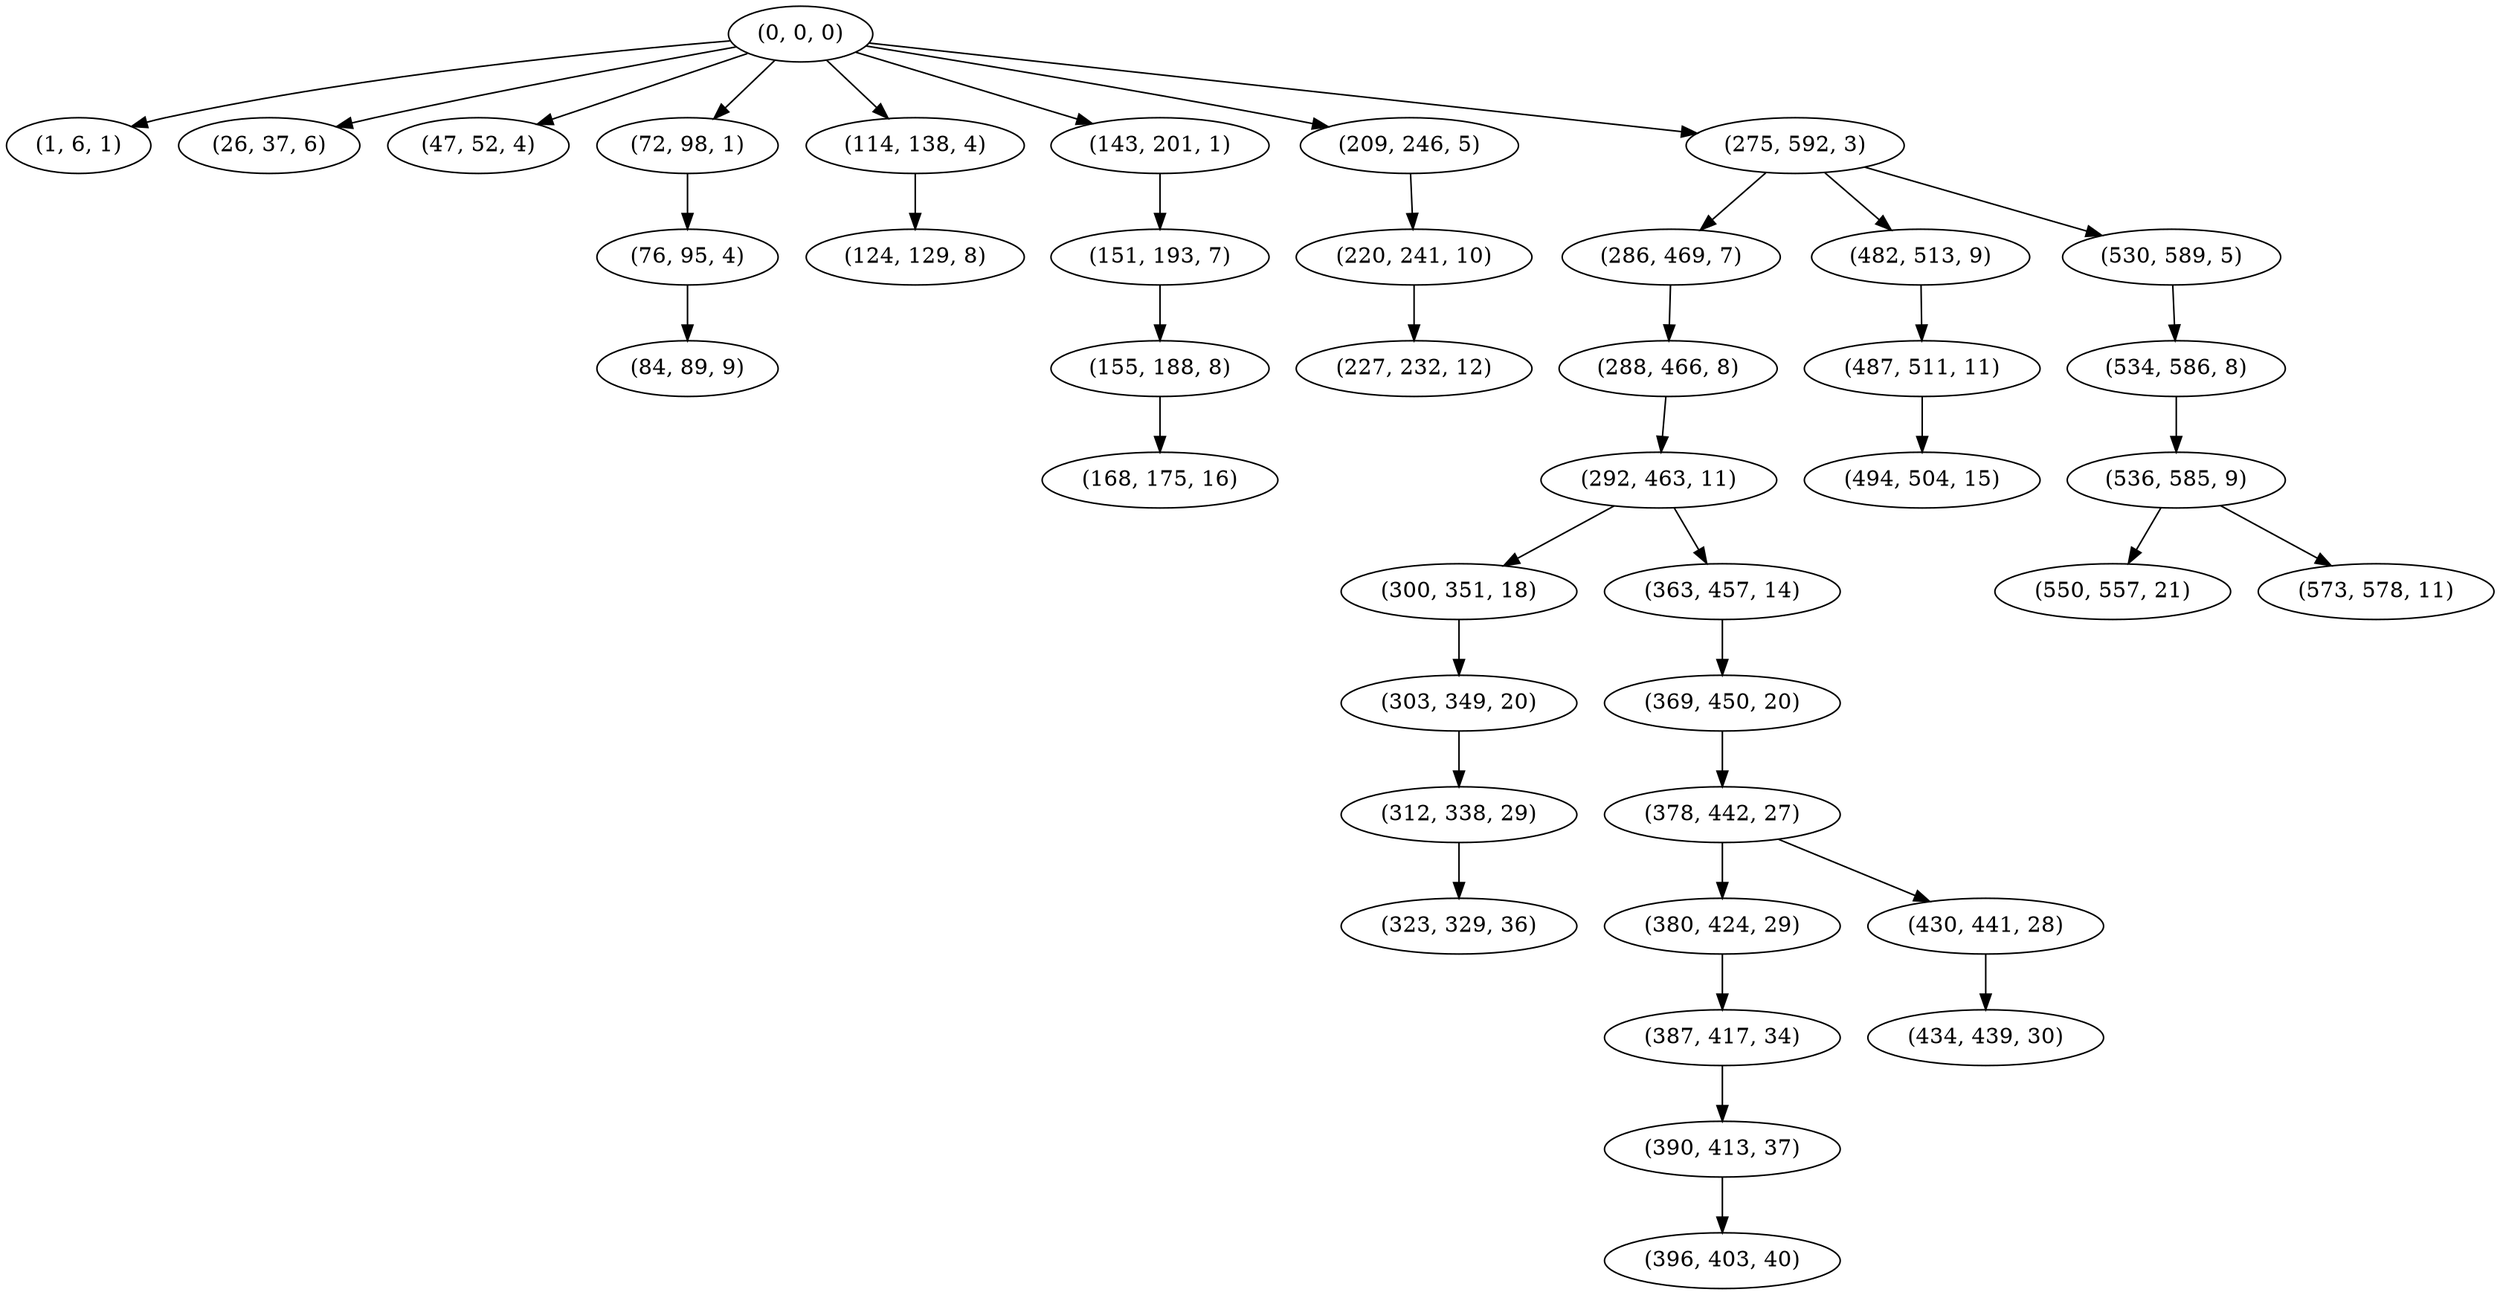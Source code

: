 digraph tree {
    "(0, 0, 0)";
    "(1, 6, 1)";
    "(26, 37, 6)";
    "(47, 52, 4)";
    "(72, 98, 1)";
    "(76, 95, 4)";
    "(84, 89, 9)";
    "(114, 138, 4)";
    "(124, 129, 8)";
    "(143, 201, 1)";
    "(151, 193, 7)";
    "(155, 188, 8)";
    "(168, 175, 16)";
    "(209, 246, 5)";
    "(220, 241, 10)";
    "(227, 232, 12)";
    "(275, 592, 3)";
    "(286, 469, 7)";
    "(288, 466, 8)";
    "(292, 463, 11)";
    "(300, 351, 18)";
    "(303, 349, 20)";
    "(312, 338, 29)";
    "(323, 329, 36)";
    "(363, 457, 14)";
    "(369, 450, 20)";
    "(378, 442, 27)";
    "(380, 424, 29)";
    "(387, 417, 34)";
    "(390, 413, 37)";
    "(396, 403, 40)";
    "(430, 441, 28)";
    "(434, 439, 30)";
    "(482, 513, 9)";
    "(487, 511, 11)";
    "(494, 504, 15)";
    "(530, 589, 5)";
    "(534, 586, 8)";
    "(536, 585, 9)";
    "(550, 557, 21)";
    "(573, 578, 11)";
    "(0, 0, 0)" -> "(1, 6, 1)";
    "(0, 0, 0)" -> "(26, 37, 6)";
    "(0, 0, 0)" -> "(47, 52, 4)";
    "(0, 0, 0)" -> "(72, 98, 1)";
    "(0, 0, 0)" -> "(114, 138, 4)";
    "(0, 0, 0)" -> "(143, 201, 1)";
    "(0, 0, 0)" -> "(209, 246, 5)";
    "(0, 0, 0)" -> "(275, 592, 3)";
    "(72, 98, 1)" -> "(76, 95, 4)";
    "(76, 95, 4)" -> "(84, 89, 9)";
    "(114, 138, 4)" -> "(124, 129, 8)";
    "(143, 201, 1)" -> "(151, 193, 7)";
    "(151, 193, 7)" -> "(155, 188, 8)";
    "(155, 188, 8)" -> "(168, 175, 16)";
    "(209, 246, 5)" -> "(220, 241, 10)";
    "(220, 241, 10)" -> "(227, 232, 12)";
    "(275, 592, 3)" -> "(286, 469, 7)";
    "(275, 592, 3)" -> "(482, 513, 9)";
    "(275, 592, 3)" -> "(530, 589, 5)";
    "(286, 469, 7)" -> "(288, 466, 8)";
    "(288, 466, 8)" -> "(292, 463, 11)";
    "(292, 463, 11)" -> "(300, 351, 18)";
    "(292, 463, 11)" -> "(363, 457, 14)";
    "(300, 351, 18)" -> "(303, 349, 20)";
    "(303, 349, 20)" -> "(312, 338, 29)";
    "(312, 338, 29)" -> "(323, 329, 36)";
    "(363, 457, 14)" -> "(369, 450, 20)";
    "(369, 450, 20)" -> "(378, 442, 27)";
    "(378, 442, 27)" -> "(380, 424, 29)";
    "(378, 442, 27)" -> "(430, 441, 28)";
    "(380, 424, 29)" -> "(387, 417, 34)";
    "(387, 417, 34)" -> "(390, 413, 37)";
    "(390, 413, 37)" -> "(396, 403, 40)";
    "(430, 441, 28)" -> "(434, 439, 30)";
    "(482, 513, 9)" -> "(487, 511, 11)";
    "(487, 511, 11)" -> "(494, 504, 15)";
    "(530, 589, 5)" -> "(534, 586, 8)";
    "(534, 586, 8)" -> "(536, 585, 9)";
    "(536, 585, 9)" -> "(550, 557, 21)";
    "(536, 585, 9)" -> "(573, 578, 11)";
}
